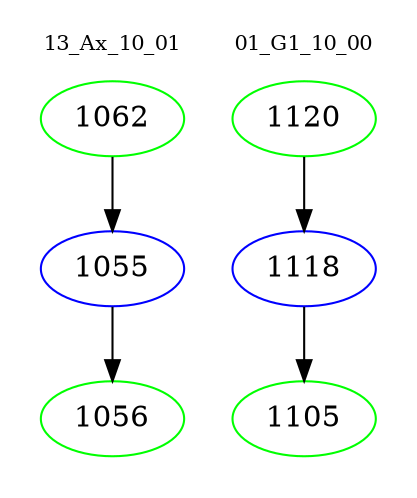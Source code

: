 digraph{
subgraph cluster_0 {
color = white
label = "13_Ax_10_01";
fontsize=10;
T0_1062 [label="1062", color="green"]
T0_1062 -> T0_1055 [color="black"]
T0_1055 [label="1055", color="blue"]
T0_1055 -> T0_1056 [color="black"]
T0_1056 [label="1056", color="green"]
}
subgraph cluster_1 {
color = white
label = "01_G1_10_00";
fontsize=10;
T1_1120 [label="1120", color="green"]
T1_1120 -> T1_1118 [color="black"]
T1_1118 [label="1118", color="blue"]
T1_1118 -> T1_1105 [color="black"]
T1_1105 [label="1105", color="green"]
}
}
